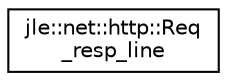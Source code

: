 digraph "Graphical Class Hierarchy"
{
  edge [fontname="Helvetica",fontsize="10",labelfontname="Helvetica",labelfontsize="10"];
  node [fontname="Helvetica",fontsize="10",shape=record];
  rankdir="LR";
  Node1 [label="jle::net::http::Req\l_resp_line",height=0.2,width=0.4,color="black", fillcolor="white", style="filled",URL="$structjle_1_1net_1_1http_1_1_req__resp__line.html"];
}
